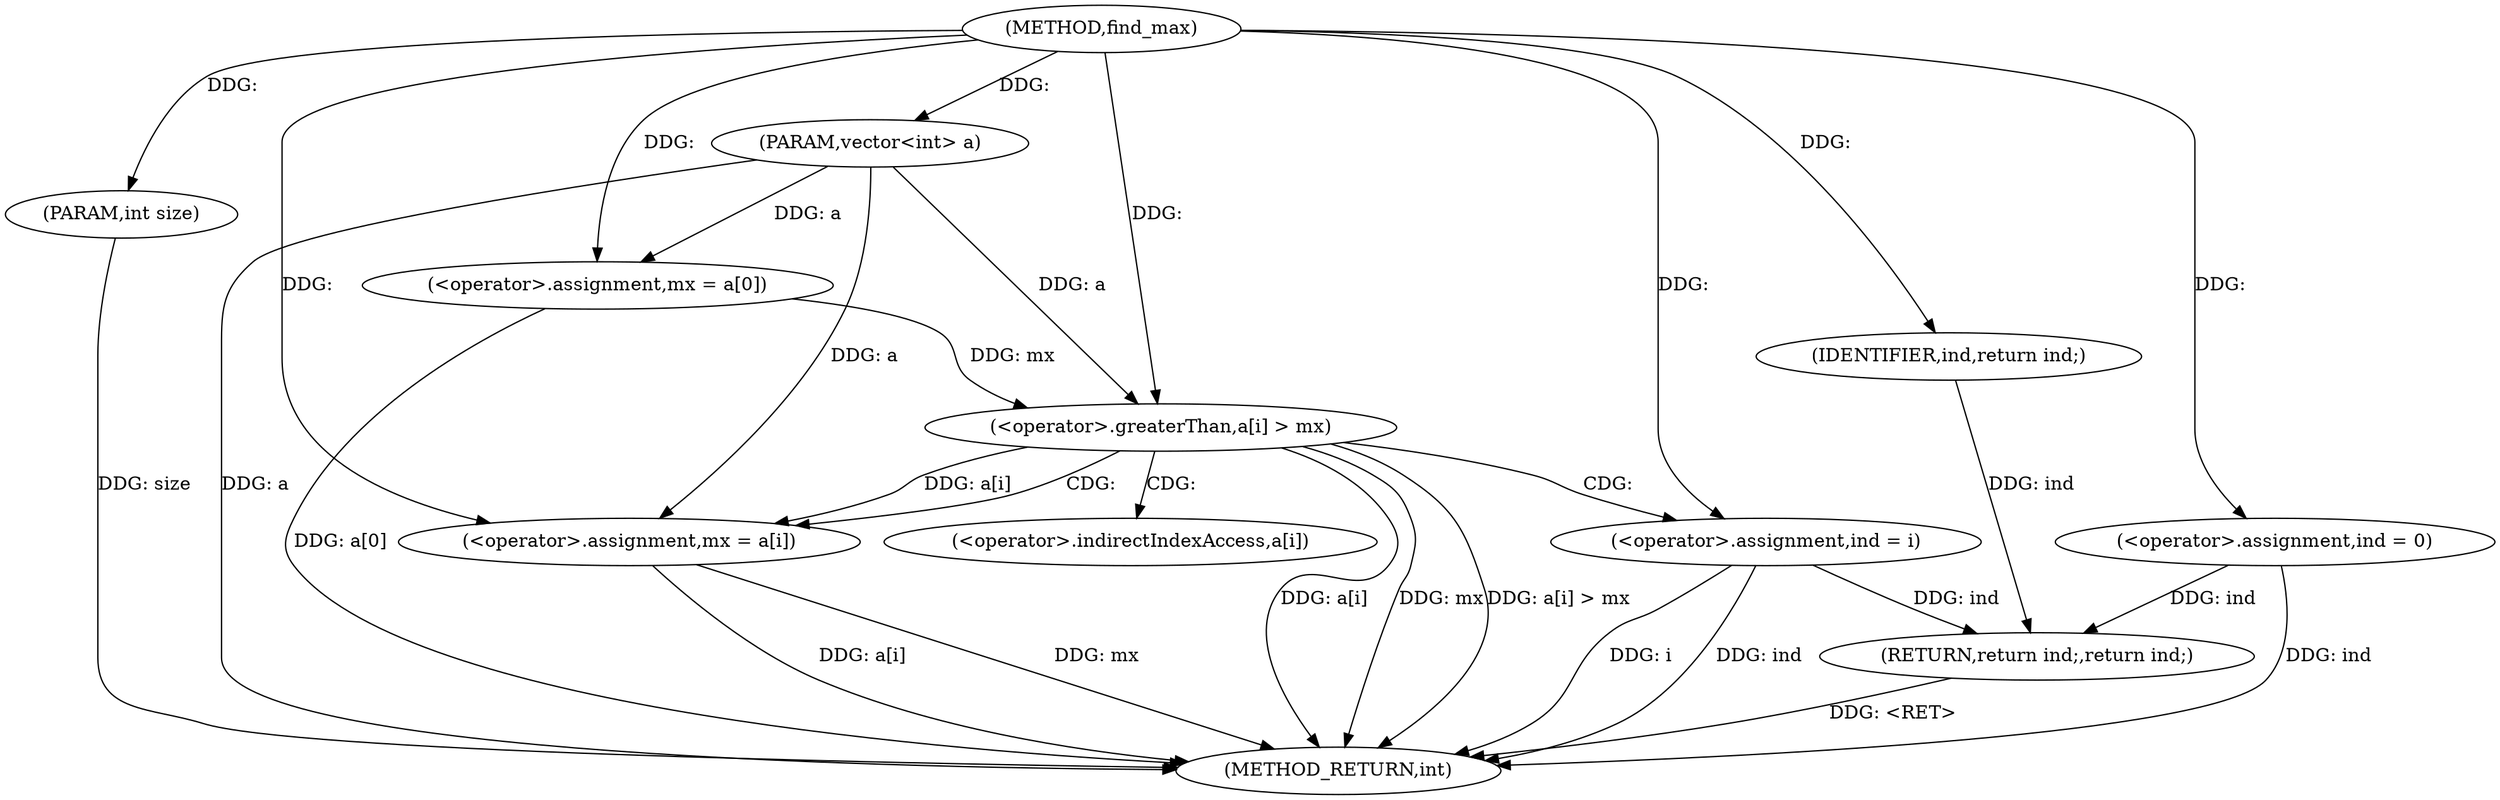 digraph "find_max" {  
"1000507" [label = "(METHOD,find_max)" ]
"1000539" [label = "(METHOD_RETURN,int)" ]
"1000508" [label = "(PARAM,vector<int> a)" ]
"1000509" [label = "(PARAM,int size)" ]
"1000512" [label = "(<operator>.assignment,mx = a[0])" ]
"1000518" [label = "(<operator>.assignment,ind = 0)" ]
"1000537" [label = "(RETURN,return ind;,return ind;)" ]
"1000538" [label = "(IDENTIFIER,ind,return ind;)" ]
"1000523" [label = "(<operator>.greaterThan,a[i] > mx)" ]
"1000529" [label = "(<operator>.assignment,mx = a[i])" ]
"1000534" [label = "(<operator>.assignment,ind = i)" ]
"1000531" [label = "(<operator>.indirectIndexAccess,a[i])" ]
  "1000537" -> "1000539"  [ label = "DDG: <RET>"] 
  "1000508" -> "1000539"  [ label = "DDG: a"] 
  "1000509" -> "1000539"  [ label = "DDG: size"] 
  "1000512" -> "1000539"  [ label = "DDG: a[0]"] 
  "1000518" -> "1000539"  [ label = "DDG: ind"] 
  "1000523" -> "1000539"  [ label = "DDG: a[i]"] 
  "1000523" -> "1000539"  [ label = "DDG: mx"] 
  "1000523" -> "1000539"  [ label = "DDG: a[i] > mx"] 
  "1000529" -> "1000539"  [ label = "DDG: mx"] 
  "1000529" -> "1000539"  [ label = "DDG: a[i]"] 
  "1000534" -> "1000539"  [ label = "DDG: ind"] 
  "1000534" -> "1000539"  [ label = "DDG: i"] 
  "1000507" -> "1000508"  [ label = "DDG: "] 
  "1000507" -> "1000509"  [ label = "DDG: "] 
  "1000508" -> "1000512"  [ label = "DDG: a"] 
  "1000507" -> "1000518"  [ label = "DDG: "] 
  "1000538" -> "1000537"  [ label = "DDG: ind"] 
  "1000518" -> "1000537"  [ label = "DDG: ind"] 
  "1000534" -> "1000537"  [ label = "DDG: ind"] 
  "1000507" -> "1000512"  [ label = "DDG: "] 
  "1000507" -> "1000538"  [ label = "DDG: "] 
  "1000508" -> "1000523"  [ label = "DDG: a"] 
  "1000512" -> "1000523"  [ label = "DDG: mx"] 
  "1000507" -> "1000523"  [ label = "DDG: "] 
  "1000523" -> "1000529"  [ label = "DDG: a[i]"] 
  "1000508" -> "1000529"  [ label = "DDG: a"] 
  "1000507" -> "1000534"  [ label = "DDG: "] 
  "1000507" -> "1000529"  [ label = "DDG: "] 
  "1000523" -> "1000529"  [ label = "CDG: "] 
  "1000523" -> "1000531"  [ label = "CDG: "] 
  "1000523" -> "1000534"  [ label = "CDG: "] 
}

